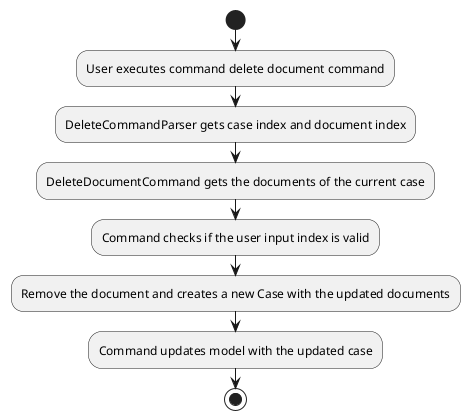 @startuml
start
:User executes command delete document command;

:DeleteCommandParser gets case index and document index;

:DeleteDocumentCommand gets the documents of the current case;

:Command checks if the user input index is valid;

:Remove the document and creates a new Case with the updated documents;

:Command updates model with the updated case;

stop
@enduml
